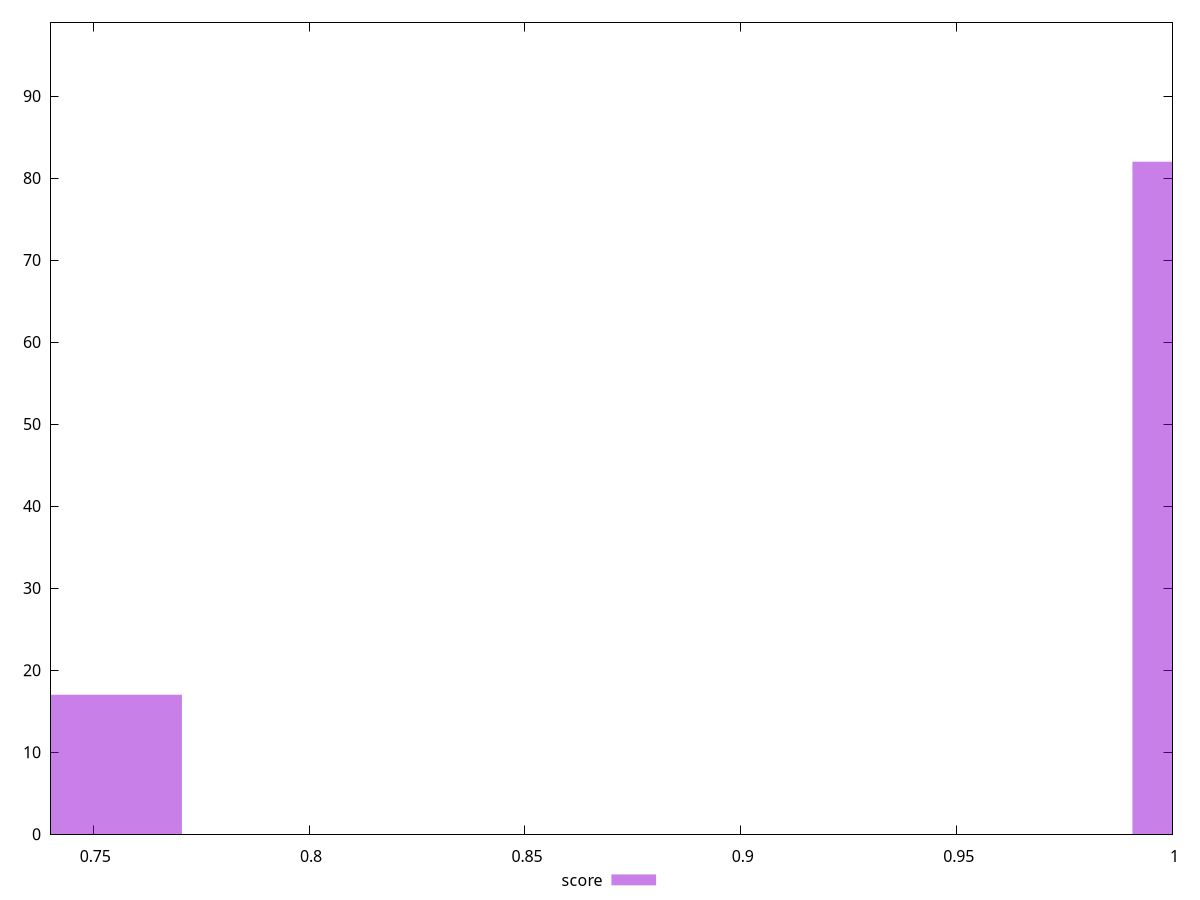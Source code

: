 reset

$score <<EOF
1.100799667279024 82
0.6604798003674144 17
EOF

set key outside below
set boxwidth 0.22015993345580478
set xrange [0.74:1]
set yrange [0:99]
set trange [0:99]
set style fill transparent solid 0.5 noborder
set terminal svg size 640, 490 enhanced background rgb 'white'
set output "report/report_00029_2021-02-24T13-36-40.390Z/uses-rel-preconnect/samples/card/score/histogram.svg"

plot $score title "score" with boxes

reset
